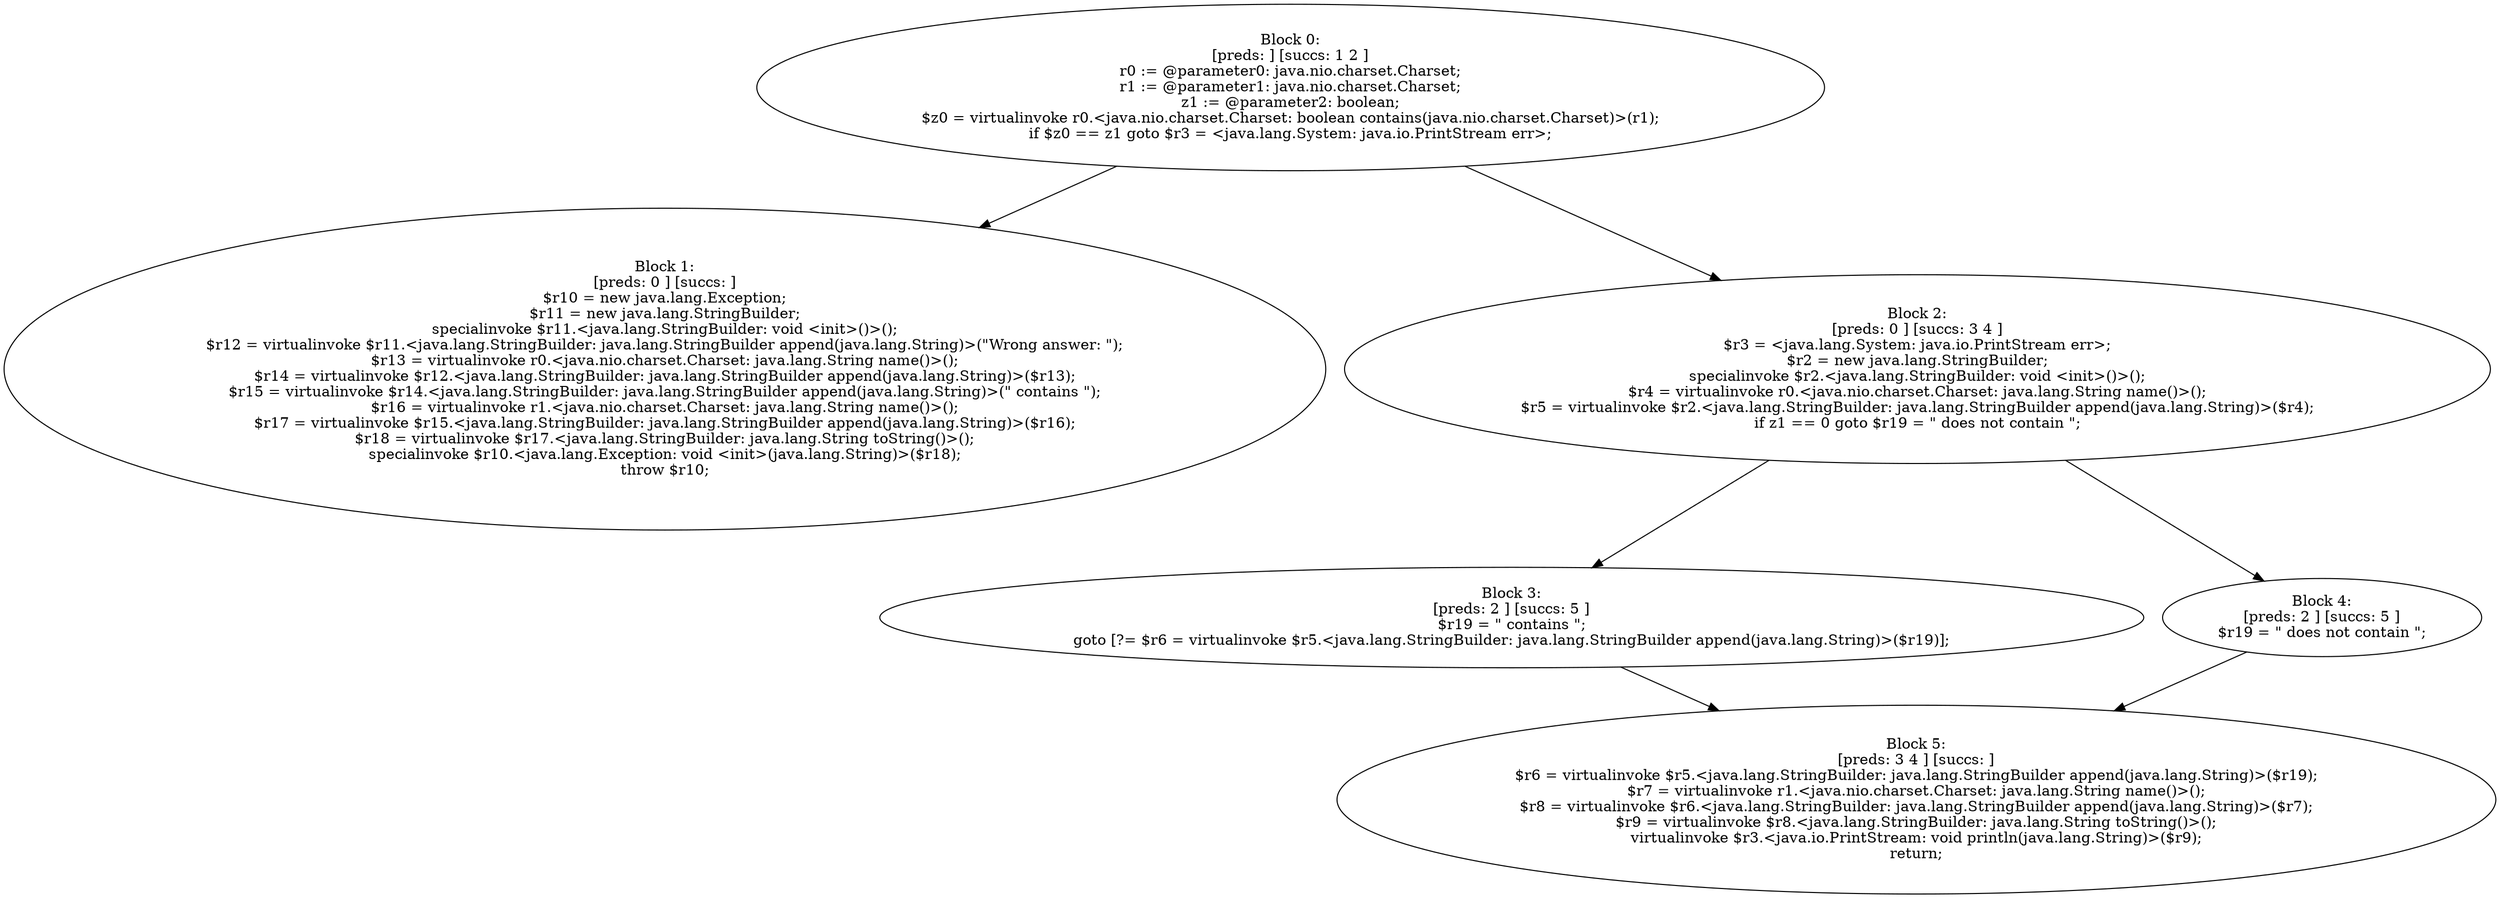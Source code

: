 digraph "unitGraph" {
    "Block 0:
[preds: ] [succs: 1 2 ]
r0 := @parameter0: java.nio.charset.Charset;
r1 := @parameter1: java.nio.charset.Charset;
z1 := @parameter2: boolean;
$z0 = virtualinvoke r0.<java.nio.charset.Charset: boolean contains(java.nio.charset.Charset)>(r1);
if $z0 == z1 goto $r3 = <java.lang.System: java.io.PrintStream err>;
"
    "Block 1:
[preds: 0 ] [succs: ]
$r10 = new java.lang.Exception;
$r11 = new java.lang.StringBuilder;
specialinvoke $r11.<java.lang.StringBuilder: void <init>()>();
$r12 = virtualinvoke $r11.<java.lang.StringBuilder: java.lang.StringBuilder append(java.lang.String)>(\"Wrong answer: \");
$r13 = virtualinvoke r0.<java.nio.charset.Charset: java.lang.String name()>();
$r14 = virtualinvoke $r12.<java.lang.StringBuilder: java.lang.StringBuilder append(java.lang.String)>($r13);
$r15 = virtualinvoke $r14.<java.lang.StringBuilder: java.lang.StringBuilder append(java.lang.String)>(\" contains \");
$r16 = virtualinvoke r1.<java.nio.charset.Charset: java.lang.String name()>();
$r17 = virtualinvoke $r15.<java.lang.StringBuilder: java.lang.StringBuilder append(java.lang.String)>($r16);
$r18 = virtualinvoke $r17.<java.lang.StringBuilder: java.lang.String toString()>();
specialinvoke $r10.<java.lang.Exception: void <init>(java.lang.String)>($r18);
throw $r10;
"
    "Block 2:
[preds: 0 ] [succs: 3 4 ]
$r3 = <java.lang.System: java.io.PrintStream err>;
$r2 = new java.lang.StringBuilder;
specialinvoke $r2.<java.lang.StringBuilder: void <init>()>();
$r4 = virtualinvoke r0.<java.nio.charset.Charset: java.lang.String name()>();
$r5 = virtualinvoke $r2.<java.lang.StringBuilder: java.lang.StringBuilder append(java.lang.String)>($r4);
if z1 == 0 goto $r19 = \" does not contain \";
"
    "Block 3:
[preds: 2 ] [succs: 5 ]
$r19 = \" contains \";
goto [?= $r6 = virtualinvoke $r5.<java.lang.StringBuilder: java.lang.StringBuilder append(java.lang.String)>($r19)];
"
    "Block 4:
[preds: 2 ] [succs: 5 ]
$r19 = \" does not contain \";
"
    "Block 5:
[preds: 3 4 ] [succs: ]
$r6 = virtualinvoke $r5.<java.lang.StringBuilder: java.lang.StringBuilder append(java.lang.String)>($r19);
$r7 = virtualinvoke r1.<java.nio.charset.Charset: java.lang.String name()>();
$r8 = virtualinvoke $r6.<java.lang.StringBuilder: java.lang.StringBuilder append(java.lang.String)>($r7);
$r9 = virtualinvoke $r8.<java.lang.StringBuilder: java.lang.String toString()>();
virtualinvoke $r3.<java.io.PrintStream: void println(java.lang.String)>($r9);
return;
"
    "Block 0:
[preds: ] [succs: 1 2 ]
r0 := @parameter0: java.nio.charset.Charset;
r1 := @parameter1: java.nio.charset.Charset;
z1 := @parameter2: boolean;
$z0 = virtualinvoke r0.<java.nio.charset.Charset: boolean contains(java.nio.charset.Charset)>(r1);
if $z0 == z1 goto $r3 = <java.lang.System: java.io.PrintStream err>;
"->"Block 1:
[preds: 0 ] [succs: ]
$r10 = new java.lang.Exception;
$r11 = new java.lang.StringBuilder;
specialinvoke $r11.<java.lang.StringBuilder: void <init>()>();
$r12 = virtualinvoke $r11.<java.lang.StringBuilder: java.lang.StringBuilder append(java.lang.String)>(\"Wrong answer: \");
$r13 = virtualinvoke r0.<java.nio.charset.Charset: java.lang.String name()>();
$r14 = virtualinvoke $r12.<java.lang.StringBuilder: java.lang.StringBuilder append(java.lang.String)>($r13);
$r15 = virtualinvoke $r14.<java.lang.StringBuilder: java.lang.StringBuilder append(java.lang.String)>(\" contains \");
$r16 = virtualinvoke r1.<java.nio.charset.Charset: java.lang.String name()>();
$r17 = virtualinvoke $r15.<java.lang.StringBuilder: java.lang.StringBuilder append(java.lang.String)>($r16);
$r18 = virtualinvoke $r17.<java.lang.StringBuilder: java.lang.String toString()>();
specialinvoke $r10.<java.lang.Exception: void <init>(java.lang.String)>($r18);
throw $r10;
";
    "Block 0:
[preds: ] [succs: 1 2 ]
r0 := @parameter0: java.nio.charset.Charset;
r1 := @parameter1: java.nio.charset.Charset;
z1 := @parameter2: boolean;
$z0 = virtualinvoke r0.<java.nio.charset.Charset: boolean contains(java.nio.charset.Charset)>(r1);
if $z0 == z1 goto $r3 = <java.lang.System: java.io.PrintStream err>;
"->"Block 2:
[preds: 0 ] [succs: 3 4 ]
$r3 = <java.lang.System: java.io.PrintStream err>;
$r2 = new java.lang.StringBuilder;
specialinvoke $r2.<java.lang.StringBuilder: void <init>()>();
$r4 = virtualinvoke r0.<java.nio.charset.Charset: java.lang.String name()>();
$r5 = virtualinvoke $r2.<java.lang.StringBuilder: java.lang.StringBuilder append(java.lang.String)>($r4);
if z1 == 0 goto $r19 = \" does not contain \";
";
    "Block 2:
[preds: 0 ] [succs: 3 4 ]
$r3 = <java.lang.System: java.io.PrintStream err>;
$r2 = new java.lang.StringBuilder;
specialinvoke $r2.<java.lang.StringBuilder: void <init>()>();
$r4 = virtualinvoke r0.<java.nio.charset.Charset: java.lang.String name()>();
$r5 = virtualinvoke $r2.<java.lang.StringBuilder: java.lang.StringBuilder append(java.lang.String)>($r4);
if z1 == 0 goto $r19 = \" does not contain \";
"->"Block 3:
[preds: 2 ] [succs: 5 ]
$r19 = \" contains \";
goto [?= $r6 = virtualinvoke $r5.<java.lang.StringBuilder: java.lang.StringBuilder append(java.lang.String)>($r19)];
";
    "Block 2:
[preds: 0 ] [succs: 3 4 ]
$r3 = <java.lang.System: java.io.PrintStream err>;
$r2 = new java.lang.StringBuilder;
specialinvoke $r2.<java.lang.StringBuilder: void <init>()>();
$r4 = virtualinvoke r0.<java.nio.charset.Charset: java.lang.String name()>();
$r5 = virtualinvoke $r2.<java.lang.StringBuilder: java.lang.StringBuilder append(java.lang.String)>($r4);
if z1 == 0 goto $r19 = \" does not contain \";
"->"Block 4:
[preds: 2 ] [succs: 5 ]
$r19 = \" does not contain \";
";
    "Block 3:
[preds: 2 ] [succs: 5 ]
$r19 = \" contains \";
goto [?= $r6 = virtualinvoke $r5.<java.lang.StringBuilder: java.lang.StringBuilder append(java.lang.String)>($r19)];
"->"Block 5:
[preds: 3 4 ] [succs: ]
$r6 = virtualinvoke $r5.<java.lang.StringBuilder: java.lang.StringBuilder append(java.lang.String)>($r19);
$r7 = virtualinvoke r1.<java.nio.charset.Charset: java.lang.String name()>();
$r8 = virtualinvoke $r6.<java.lang.StringBuilder: java.lang.StringBuilder append(java.lang.String)>($r7);
$r9 = virtualinvoke $r8.<java.lang.StringBuilder: java.lang.String toString()>();
virtualinvoke $r3.<java.io.PrintStream: void println(java.lang.String)>($r9);
return;
";
    "Block 4:
[preds: 2 ] [succs: 5 ]
$r19 = \" does not contain \";
"->"Block 5:
[preds: 3 4 ] [succs: ]
$r6 = virtualinvoke $r5.<java.lang.StringBuilder: java.lang.StringBuilder append(java.lang.String)>($r19);
$r7 = virtualinvoke r1.<java.nio.charset.Charset: java.lang.String name()>();
$r8 = virtualinvoke $r6.<java.lang.StringBuilder: java.lang.StringBuilder append(java.lang.String)>($r7);
$r9 = virtualinvoke $r8.<java.lang.StringBuilder: java.lang.String toString()>();
virtualinvoke $r3.<java.io.PrintStream: void println(java.lang.String)>($r9);
return;
";
}
